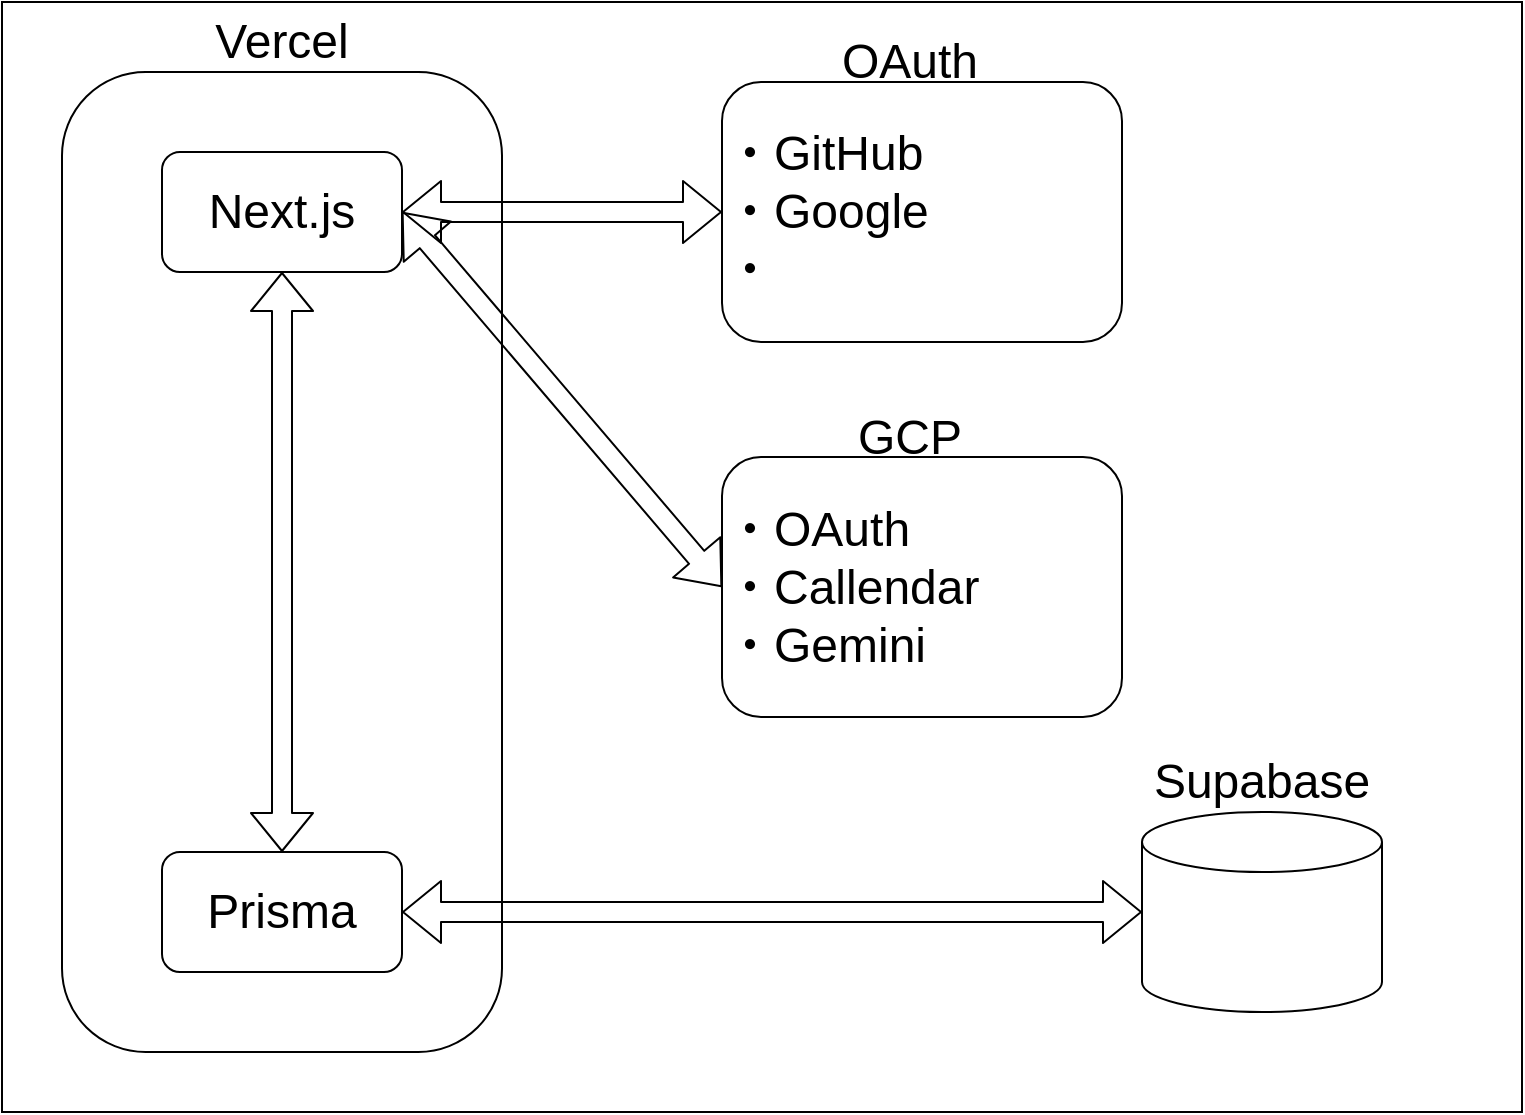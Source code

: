<mxfile>
    <diagram id="8mABV2J_COzxHLnR0rQW" name="ページ1">
        <mxGraphModel dx="2501" dy="620" grid="1" gridSize="10" guides="1" tooltips="1" connect="1" arrows="1" fold="1" page="1" pageScale="1" pageWidth="827" pageHeight="1169" math="0" shadow="0">
            <root>
                <mxCell id="0"/>
                <mxCell id="1" parent="0"/>
                <mxCell id="2" value="" style="rounded=0;whiteSpace=wrap;html=1;" parent="1" vertex="1">
                    <mxGeometry x="-10" y="135" width="760" height="555" as="geometry"/>
                </mxCell>
                <mxCell id="3" value="" style="shape=cylinder3;whiteSpace=wrap;html=1;boundedLbl=1;backgroundOutline=1;size=15;" parent="1" vertex="1">
                    <mxGeometry x="560" y="540" width="120" height="100" as="geometry"/>
                </mxCell>
                <mxCell id="5" value="" style="rounded=1;whiteSpace=wrap;html=1;arcSize=19;" parent="1" vertex="1">
                    <mxGeometry x="20" y="170" width="220" height="490" as="geometry"/>
                </mxCell>
                <mxCell id="6" value="&lt;font style=&quot;font-size: 24px;&quot;&gt;Vercel&lt;/font&gt;" style="text;html=1;strokeColor=none;fillColor=none;align=center;verticalAlign=middle;whiteSpace=wrap;rounded=0;" parent="1" vertex="1">
                    <mxGeometry x="100" y="140" width="60" height="30" as="geometry"/>
                </mxCell>
                <mxCell id="8" value="&lt;font style=&quot;font-size: 24px;&quot;&gt;Supabase&lt;br&gt;&lt;/font&gt;" style="text;html=1;strokeColor=none;fillColor=none;align=center;verticalAlign=middle;whiteSpace=wrap;rounded=0;" parent="1" vertex="1">
                    <mxGeometry x="590" y="510" width="60" height="30" as="geometry"/>
                </mxCell>
                <mxCell id="9" value="Next.js" style="rounded=1;whiteSpace=wrap;html=1;fontSize=24;" parent="1" vertex="1">
                    <mxGeometry x="70" y="210" width="120" height="60" as="geometry"/>
                </mxCell>
                <mxCell id="10" value="Prisma" style="rounded=1;whiteSpace=wrap;html=1;fontSize=24;" parent="1" vertex="1">
                    <mxGeometry x="70" y="560" width="120" height="60" as="geometry"/>
                </mxCell>
                <mxCell id="11" value="" style="shape=flexArrow;endArrow=classic;startArrow=classic;html=1;fontSize=24;entryX=0;entryY=0.5;entryDx=0;entryDy=0;entryPerimeter=0;exitX=1;exitY=0.5;exitDx=0;exitDy=0;" parent="1" target="3" edge="1" source="10">
                    <mxGeometry width="100" height="100" relative="1" as="geometry">
                        <mxPoint x="250" y="620" as="sourcePoint"/>
                        <mxPoint x="410" y="510" as="targetPoint"/>
                    </mxGeometry>
                </mxCell>
                <mxCell id="12" value="" style="shape=flexArrow;endArrow=classic;startArrow=classic;html=1;fontSize=24;entryX=0.5;entryY=1;entryDx=0;entryDy=0;" parent="1" source="10" target="9" edge="1">
                    <mxGeometry width="100" height="100" relative="1" as="geometry">
                        <mxPoint x="200" y="360" as="sourcePoint"/>
                        <mxPoint x="360" y="250" as="targetPoint"/>
                    </mxGeometry>
                </mxCell>
                <mxCell id="15" value="&lt;font style=&quot;font-size: 24px;&quot;&gt;・GitHub&lt;/font&gt;&lt;div&gt;&lt;font style=&quot;font-size: 24px;&quot;&gt;・Google&lt;/font&gt;&lt;/div&gt;&lt;div&gt;&lt;span style=&quot;font-size: 24px; background-color: transparent;&quot;&gt;・&lt;/span&gt;&lt;/div&gt;" style="rounded=1;whiteSpace=wrap;html=1;align=left;" vertex="1" parent="1">
                    <mxGeometry x="350" y="175" width="200" height="130" as="geometry"/>
                </mxCell>
                <mxCell id="16" value="&lt;font style=&quot;font-size: 24px;&quot;&gt;OAuth&lt;/font&gt;" style="text;html=1;align=center;verticalAlign=middle;whiteSpace=wrap;rounded=0;" vertex="1" parent="1">
                    <mxGeometry x="414" y="150" width="60" height="30" as="geometry"/>
                </mxCell>
                <mxCell id="17" value="" style="shape=flexArrow;endArrow=classic;startArrow=classic;html=1;fontSize=24;entryX=1;entryY=0.5;entryDx=0;entryDy=0;exitX=0;exitY=0.5;exitDx=0;exitDy=0;" edge="1" parent="1" source="15" target="9">
                    <mxGeometry width="100" height="100" relative="1" as="geometry">
                        <mxPoint x="140" y="515" as="sourcePoint"/>
                        <mxPoint x="140" y="280" as="targetPoint"/>
                    </mxGeometry>
                </mxCell>
                <mxCell id="18" value="&lt;span style=&quot;font-size: 24px;&quot;&gt;・OAuth&lt;/span&gt;&lt;div&gt;&lt;span style=&quot;font-size: 24px;&quot;&gt;・Callendar&lt;/span&gt;&lt;/div&gt;&lt;div&gt;&lt;span style=&quot;font-size: 24px;&quot;&gt;・Gemini&lt;/span&gt;&lt;/div&gt;" style="rounded=1;whiteSpace=wrap;html=1;align=left;" vertex="1" parent="1">
                    <mxGeometry x="350" y="362.5" width="200" height="130" as="geometry"/>
                </mxCell>
                <mxCell id="19" value="&lt;font style=&quot;font-size: 24px;&quot;&gt;GCP&lt;/font&gt;" style="text;html=1;align=center;verticalAlign=middle;whiteSpace=wrap;rounded=0;" vertex="1" parent="1">
                    <mxGeometry x="414" y="337.5" width="60" height="30" as="geometry"/>
                </mxCell>
                <mxCell id="20" value="" style="shape=flexArrow;endArrow=classic;startArrow=classic;html=1;fontSize=24;entryX=1;entryY=0.5;entryDx=0;entryDy=0;exitX=0;exitY=0.5;exitDx=0;exitDy=0;" edge="1" parent="1" source="18" target="9">
                    <mxGeometry width="100" height="100" relative="1" as="geometry">
                        <mxPoint x="360" y="250" as="sourcePoint"/>
                        <mxPoint x="200" y="250" as="targetPoint"/>
                    </mxGeometry>
                </mxCell>
            </root>
        </mxGraphModel>
    </diagram>
</mxfile>